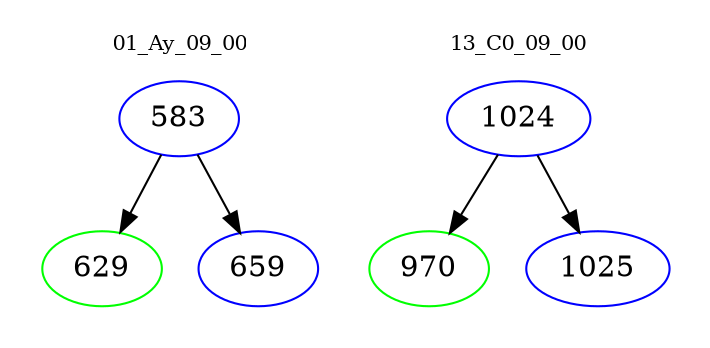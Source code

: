 digraph{
subgraph cluster_0 {
color = white
label = "01_Ay_09_00";
fontsize=10;
T0_583 [label="583", color="blue"]
T0_583 -> T0_629 [color="black"]
T0_629 [label="629", color="green"]
T0_583 -> T0_659 [color="black"]
T0_659 [label="659", color="blue"]
}
subgraph cluster_1 {
color = white
label = "13_C0_09_00";
fontsize=10;
T1_1024 [label="1024", color="blue"]
T1_1024 -> T1_970 [color="black"]
T1_970 [label="970", color="green"]
T1_1024 -> T1_1025 [color="black"]
T1_1025 [label="1025", color="blue"]
}
}
